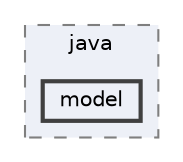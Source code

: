 digraph "src/main/java/model"
{
 // LATEX_PDF_SIZE
  bgcolor="transparent";
  edge [fontname=Helvetica,fontsize=10,labelfontname=Helvetica,labelfontsize=10];
  node [fontname=Helvetica,fontsize=10,shape=box,height=0.2,width=0.4];
  compound=true
  subgraph clusterdir_fd3f6763802dee1ad875f6c80eac0bda {
    graph [ bgcolor="#edf0f7", pencolor="grey50", label="java", fontname=Helvetica,fontsize=10 style="filled,dashed", URL="dir_fd3f6763802dee1ad875f6c80eac0bda.html",tooltip=""]
  dir_db9b49385c2f2a6a62f75ae1753957ce [label="model", fillcolor="#edf0f7", color="grey25", style="filled,bold", URL="dir_db9b49385c2f2a6a62f75ae1753957ce.html",tooltip=""];
  }
}
